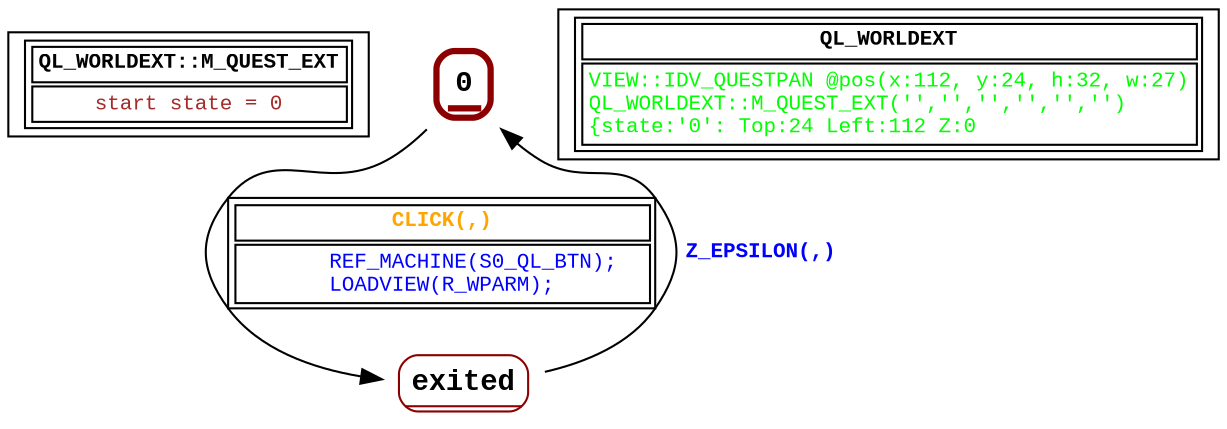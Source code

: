 digraph Automaton {
 fontname="Courier New"
	node [shape=oval, fontname="Courier New"];
	filename[shape = record, fontsize=10, label=< <table border="1"><tr><td><b>QL_WORLDEXT::M_QUEST_EXT<br align="left"/></b></td></tr>
<tr><td><font point-size="10" color ="brown">start state = 0<br align="left"/></font></td></tr></table>>
];
	0[shape = none, fontsize=14, label=< <table border="3" color="darkred" style="rounded"><tr><td sides="b"><b>0<br align="left"/></b></td></tr>
</table>>];
"0" -> "exited" [fontcolor=orange,fontsize=10,fontname="Courier New", label=< <table border="1"><tr><td><b>CLICK(,)<br align="left"/></b></td></tr>
<tr><td><font point-size="10" color ="blue">       REF_MACHINE(S0_QL_BTN);<br align="left"/>       LOADVIEW(R_WPARM);       <br align="left"/></font></td></tr></table>>
];
	exited[shape = none, fontsize=14, label=< <table border="1" color="darkred" style="rounded"><tr><td sides="b"><b>exited<br align="left"/></b></td></tr>
</table>>];
"exited" -> "0" [fontcolor=blue,fontsize=10,fontname="Courier New", label=< <table border="0"><tr><td><b>Z_EPSILON(,)<br align="left"/></b></td></tr>
</table>>
];
	status[shape = record, fontsize=10, label=< <table border="1"><tr><td><b>QL_WORLDEXT<br align="left"/></b></td></tr>
<tr><td><font point-size="10" color ="green">VIEW::IDV_QUESTPAN @pos(x:112, y:24, h:32, w:27)<br align="left"/>QL_WORLDEXT::M_QUEST_EXT(&apos;&apos;,&apos;&apos;,&apos;&apos;,&apos;&apos;,&apos;&apos;,&apos;&apos;)<br align="left"/>			&#123;state:&apos;0&apos;: Top:24 Left:112 Z:0<br align="left"/></font></td></tr></table>>
];
}

